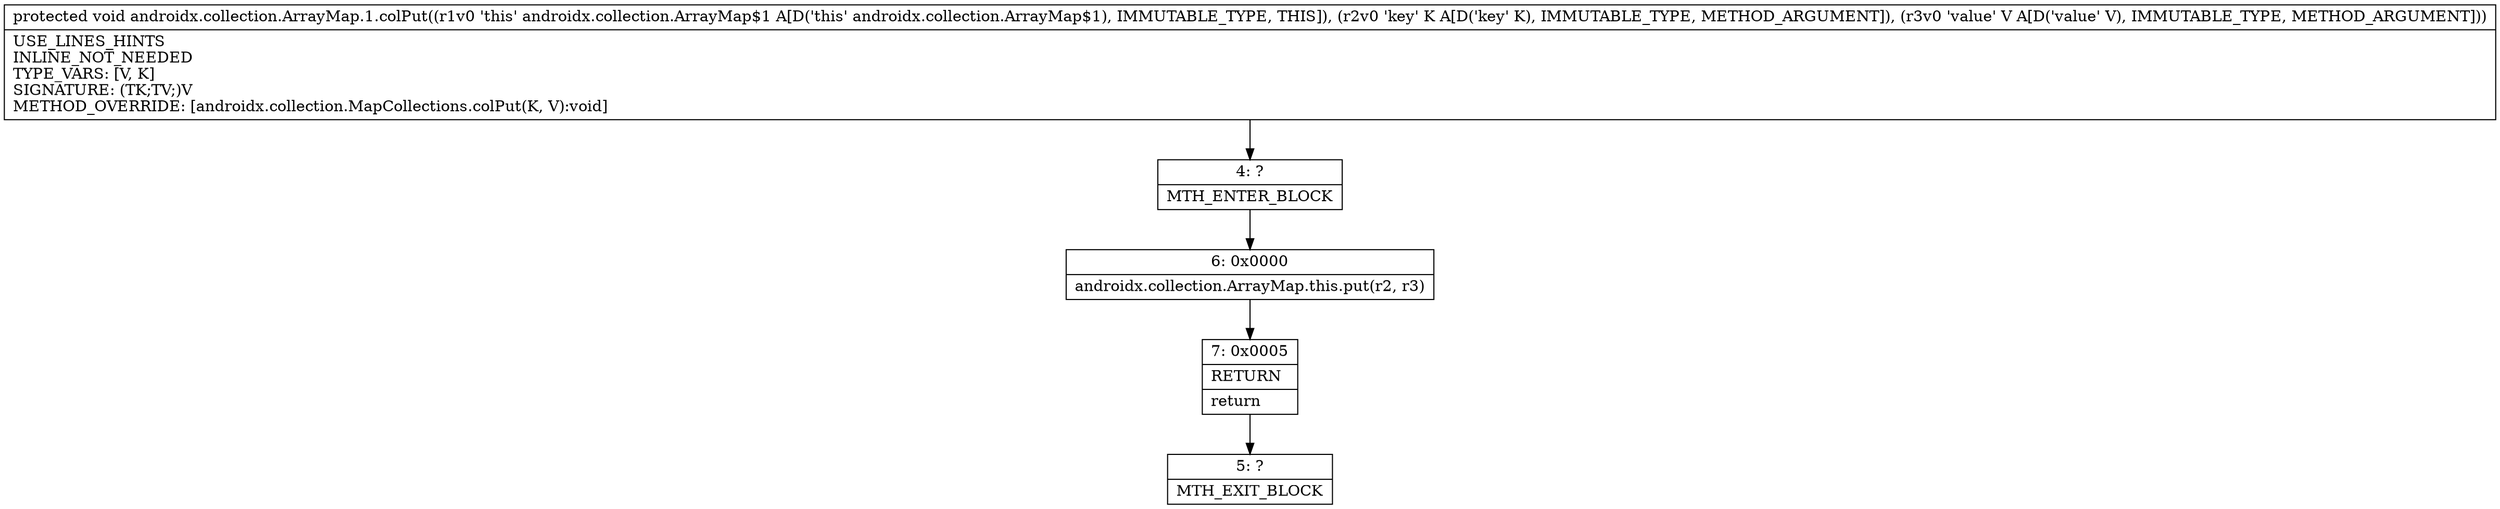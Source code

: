 digraph "CFG forandroidx.collection.ArrayMap.1.colPut(Ljava\/lang\/Object;Ljava\/lang\/Object;)V" {
Node_4 [shape=record,label="{4\:\ ?|MTH_ENTER_BLOCK\l}"];
Node_6 [shape=record,label="{6\:\ 0x0000|androidx.collection.ArrayMap.this.put(r2, r3)\l}"];
Node_7 [shape=record,label="{7\:\ 0x0005|RETURN\l|return\l}"];
Node_5 [shape=record,label="{5\:\ ?|MTH_EXIT_BLOCK\l}"];
MethodNode[shape=record,label="{protected void androidx.collection.ArrayMap.1.colPut((r1v0 'this' androidx.collection.ArrayMap$1 A[D('this' androidx.collection.ArrayMap$1), IMMUTABLE_TYPE, THIS]), (r2v0 'key' K A[D('key' K), IMMUTABLE_TYPE, METHOD_ARGUMENT]), (r3v0 'value' V A[D('value' V), IMMUTABLE_TYPE, METHOD_ARGUMENT]))  | USE_LINES_HINTS\lINLINE_NOT_NEEDED\lTYPE_VARS: [V, K]\lSIGNATURE: (TK;TV;)V\lMETHOD_OVERRIDE: [androidx.collection.MapCollections.colPut(K, V):void]\l}"];
MethodNode -> Node_4;Node_4 -> Node_6;
Node_6 -> Node_7;
Node_7 -> Node_5;
}

